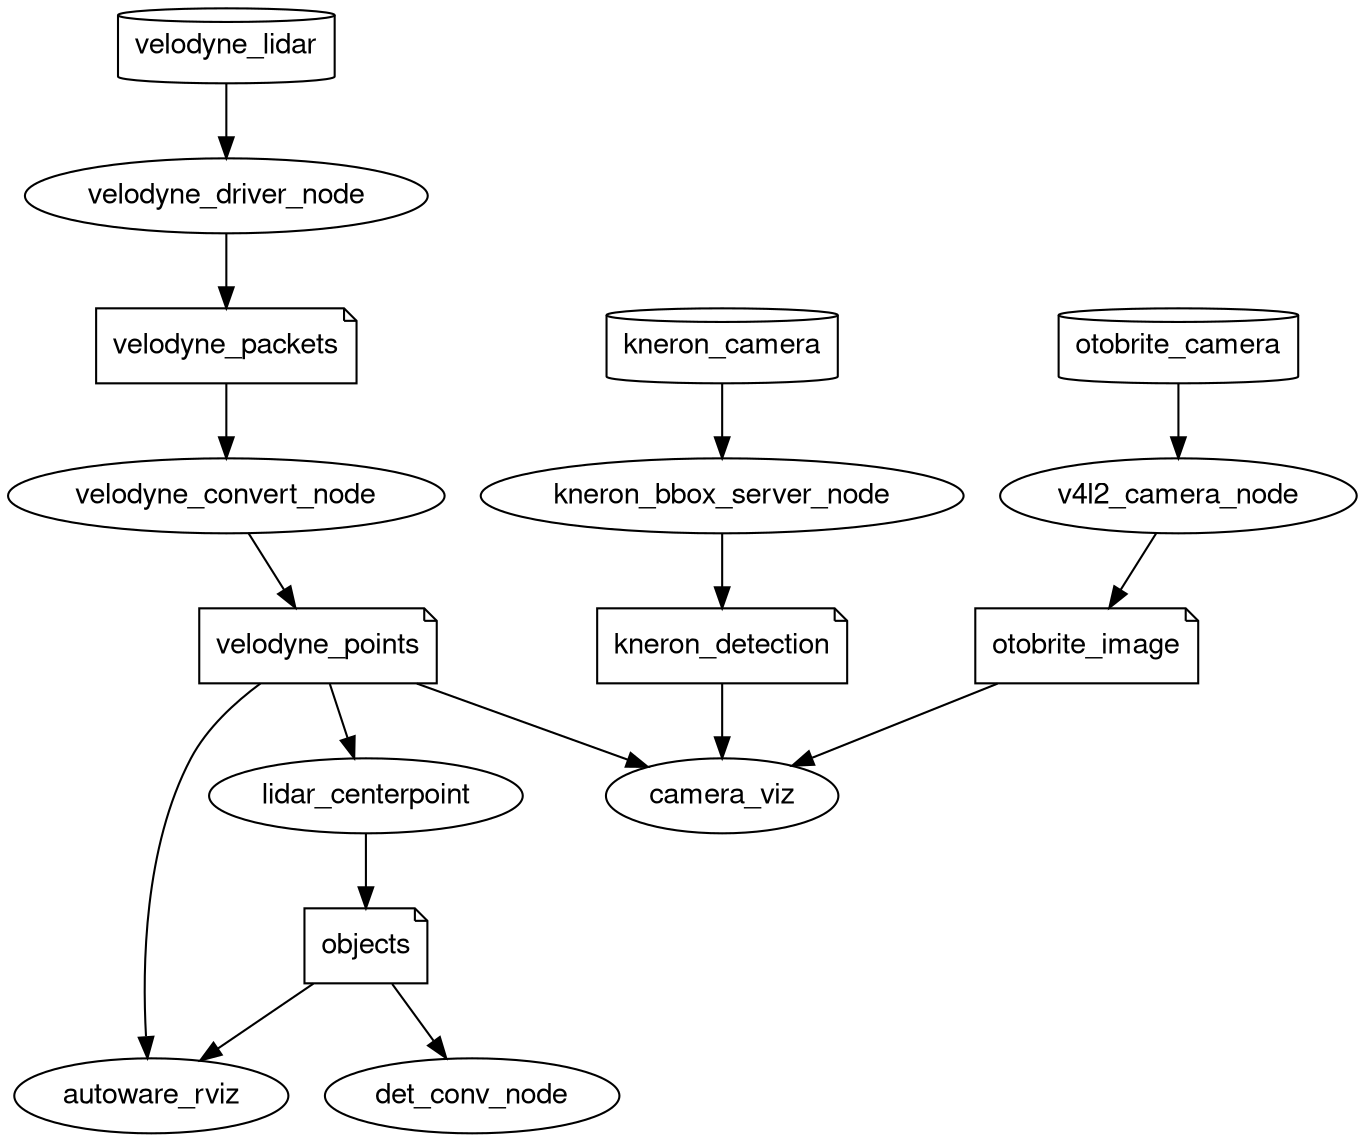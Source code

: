 digraph architecture {
        fontname="Helvetica,Arial,sans-serif"
        node [fontname="Helvetica,Arial,sans-serif"]
        edge [fontname="Helvetica,Arial,sans-serif"]

        node [shape=cylinder]; velodyne_lidar; otobrite_camera; kneron_camera;
	node [shape=ellipse]; velodyne_driver_node; velodyne_convert_node; camera_viz; autoware_rviz; lidar_centerpoint; kneron_bbox_server_node; v4l2_camera_node; det_conv_node;
	node [shape=note]; velodyne_packets; velodyne_points; kneron_detection; otobrite_image; objects;

        // Velodyne 32C lidar device
        velodyne_lidar -> velodyne_driver_node

        // Otobrite camera device
        otobrite_camera -> v4l2_camera_node
        
        // Kneron camera device
        kneron_camera -> kneron_bbox_server_node
        
        // topic velodyne_packets
        velodyne_driver_node -> velodyne_packets
        velodyne_packets -> velodyne_convert_node
        
        // topic velodyne_points
        velodyne_convert_node -> velodyne_points
        velodyne_points -> camera_viz
        velodyne_points -> autoware_rviz
        velodyne_points -> lidar_centerpoint

        // topic kneron_detecion
        kneron_bbox_server_node -> kneron_detection
        kneron_detection -> camera_viz

        // topic otobrite_image
        v4l2_camera_node -> otobrite_image
        otobrite_image -> camera_viz

        // topic objects
        lidar_centerpoint -> objects
        objects -> autoware_rviz
        objects -> det_conv_node
}
